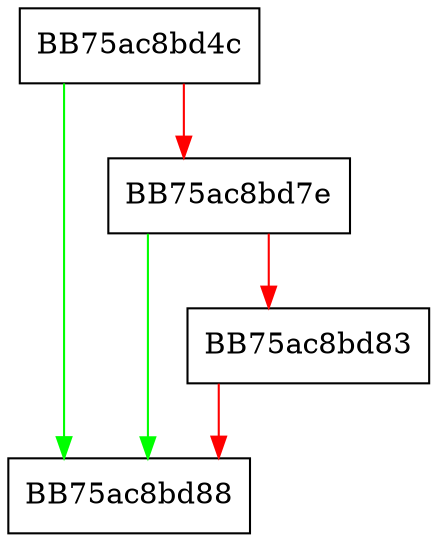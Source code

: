 digraph CRemovalAction {
  node [shape="box"];
  graph [splines=ortho];
  BB75ac8bd4c -> BB75ac8bd88 [color="green"];
  BB75ac8bd4c -> BB75ac8bd7e [color="red"];
  BB75ac8bd7e -> BB75ac8bd88 [color="green"];
  BB75ac8bd7e -> BB75ac8bd83 [color="red"];
  BB75ac8bd83 -> BB75ac8bd88 [color="red"];
}